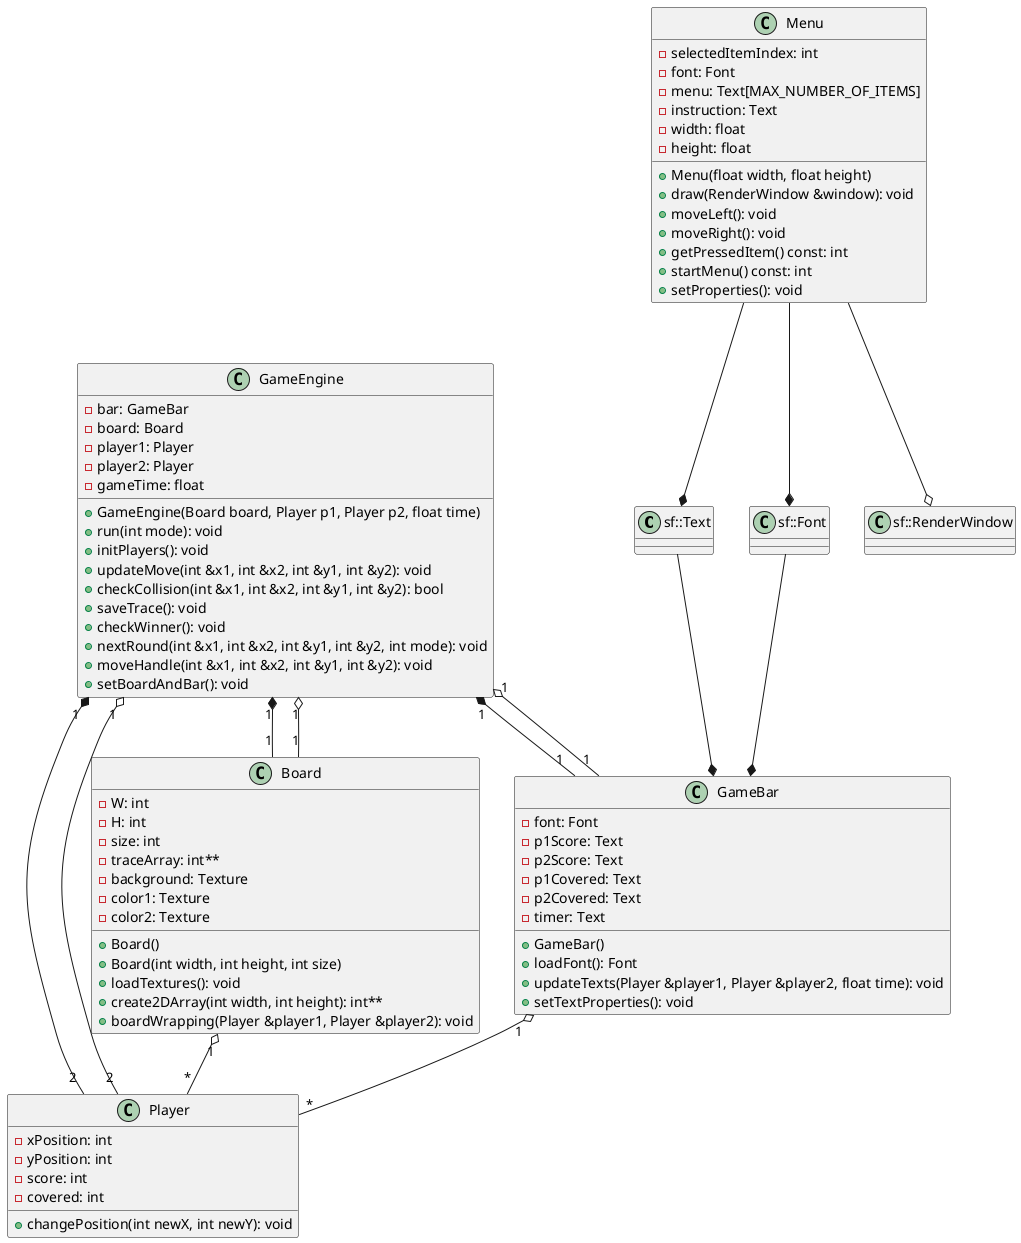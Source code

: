 @startuml
class sf::Text
class sf::Font
class sf::RenderWindow



class Player {
    -xPosition: int
    -yPosition: int
    -score: int
    -covered: int
    +changePosition(int newX, int newY): void
}

class Board {
    -W: int
    -H: int
    -size: int
    -traceArray: int**
    -background: Texture
    -color1: Texture
    -color2: Texture
    +Board()
    +Board(int width, int height, int size)
    +loadTextures(): void
    +create2DArray(int width, int height): int**
    +boardWrapping(Player &player1, Player &player2): void
}

class GameBar {
    -font: Font
    -p1Score: Text
    -p2Score: Text
    -p1Covered: Text
    -p2Covered: Text
    -timer: Text
    +GameBar()
    +loadFont(): Font
    +updateTexts(Player &player1, Player &player2, float time): void
    +setTextProperties(): void
}

class GameEngine {
    -bar: GameBar
    -board: Board
    -player1: Player
    -player2: Player
    -gameTime: float
    +GameEngine(Board board, Player p1, Player p2, float time)
    +run(int mode): void
    +initPlayers(): void
    +updateMove(int &x1, int &x2, int &y1, int &y2): void
    +checkCollision(int &x1, int &x2, int &y1, int &y2): bool
    +saveTrace(): void
    +checkWinner(): void
    +nextRound(int &x1, int &x2, int &y1, int &y2, int mode): void
    +moveHandle(int &x1, int &x2, int &y1, int &y2): void
    +setBoardAndBar(): void
}

class Menu {
    -selectedItemIndex: int
    -font: Font
    -menu: Text[MAX_NUMBER_OF_ITEMS]
    -instruction: Text
    -width: float
    -height: float
    +Menu(float width, float height)
    +draw(RenderWindow &window): void
    +moveLeft(): void
    +moveRight(): void
    +getPressedItem() const: int
    +startMenu() const: int
    +setProperties(): void
}




GameEngine "1" *-- "1" Board 
GameEngine "1" *-- "2" Player
GameEngine "1" *-- "1" GameBar
GameEngine "1" o-- "1" Board
GameEngine "1" o-- "2" Player
GameEngine "1" o-- "1" GameBar
Board "1" o-- "*" Player
GameBar "1" o-- "*" Player
sf::Text --* GameBar 
sf::Font --* GameBar
Menu --* sf::Text
Menu --* sf::Font
Menu --o sf::RenderWindow

@enduml
